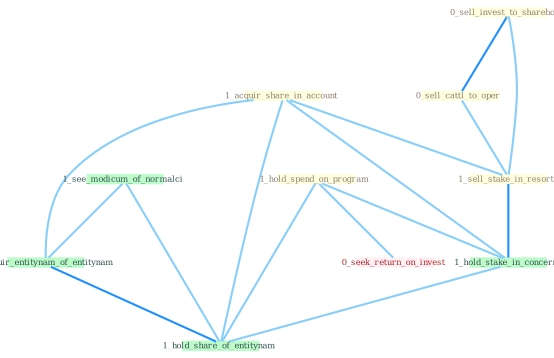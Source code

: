 Graph G{ 
    node
    [shape=polygon,style=filled,width=.5,height=.06,color="#BDFCC9",fixedsize=true,fontsize=4,
    fontcolor="#2f4f4f"];
    {node
    [color="#ffffe0", fontcolor="#8b7d6b"] "0_sell_invest_to_sharehold " "1_acquir_share_in_account " "0_sell_cattl_to_oper " "1_hold_spend_on_program " "1_sell_stake_in_resort "}
{node [color="#fff0f5", fontcolor="#b22222"] "0_seek_return_on_invest "}
edge [color="#B0E2FF"];

	"0_sell_invest_to_sharehold " -- "0_sell_cattl_to_oper " [w="2", color="#1e90ff" , len=0.8];
	"0_sell_invest_to_sharehold " -- "1_sell_stake_in_resort " [w="1", color="#87cefa" ];
	"1_acquir_share_in_account " -- "1_sell_stake_in_resort " [w="1", color="#87cefa" ];
	"1_acquir_share_in_account " -- "1_hold_stake_in_concern " [w="1", color="#87cefa" ];
	"1_acquir_share_in_account " -- "1_acquir_entitynam_of_entitynam " [w="1", color="#87cefa" ];
	"1_acquir_share_in_account " -- "1_hold_share_of_entitynam " [w="1", color="#87cefa" ];
	"0_sell_cattl_to_oper " -- "1_sell_stake_in_resort " [w="1", color="#87cefa" ];
	"1_hold_spend_on_program " -- "1_hold_stake_in_concern " [w="1", color="#87cefa" ];
	"1_hold_spend_on_program " -- "0_seek_return_on_invest " [w="1", color="#87cefa" ];
	"1_hold_spend_on_program " -- "1_hold_share_of_entitynam " [w="1", color="#87cefa" ];
	"1_sell_stake_in_resort " -- "1_hold_stake_in_concern " [w="2", color="#1e90ff" , len=0.8];
	"1_hold_stake_in_concern " -- "1_hold_share_of_entitynam " [w="1", color="#87cefa" ];
	"1_see_modicum_of_normalci " -- "1_acquir_entitynam_of_entitynam " [w="1", color="#87cefa" ];
	"1_see_modicum_of_normalci " -- "1_hold_share_of_entitynam " [w="1", color="#87cefa" ];
	"1_acquir_entitynam_of_entitynam " -- "1_hold_share_of_entitynam " [w="2", color="#1e90ff" , len=0.8];
}